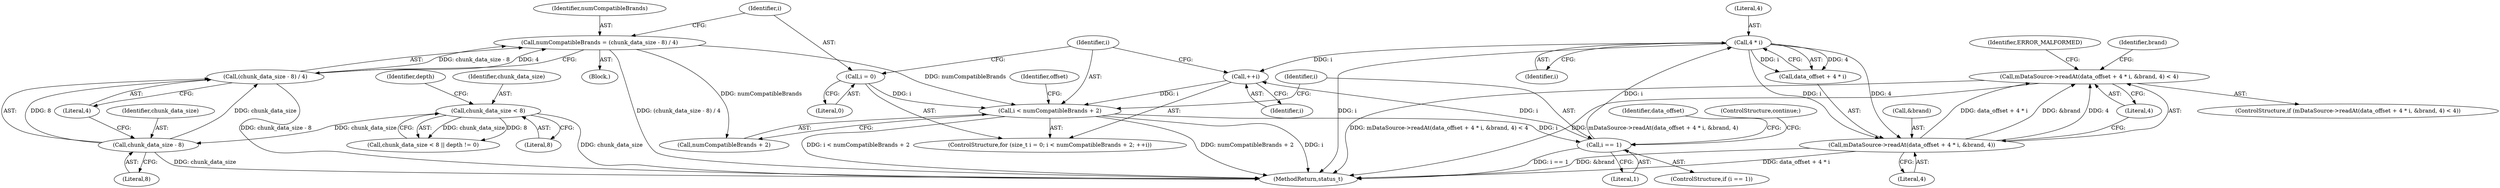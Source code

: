 digraph "0_Android_8a3a2f6ea7defe1a81bb32b3c9f3537f84749b9d@API" {
"1003859" [label="(Call,mDataSource->readAt(data_offset + 4 * i, &brand, 4) < 4)"];
"1003860" [label="(Call,mDataSource->readAt(data_offset + 4 * i, &brand, 4))"];
"1003863" [label="(Call,4 * i)"];
"1003852" [label="(Call,i == 1)"];
"1003843" [label="(Call,i < numCompatibleBrands + 2)"];
"1003840" [label="(Call,i = 0)"];
"1003848" [label="(Call,++i)"];
"1003831" [label="(Call,numCompatibleBrands = (chunk_data_size - 8) / 4)"];
"1003833" [label="(Call,(chunk_data_size - 8) / 4)"];
"1003834" [label="(Call,chunk_data_size - 8)"];
"1003814" [label="(Call,chunk_data_size < 8)"];
"1003818" [label="(Identifier,depth)"];
"1003854" [label="(Literal,1)"];
"1003836" [label="(Literal,8)"];
"1003845" [label="(Call,numCompatibleBrands + 2)"];
"1003833" [label="(Call,(chunk_data_size - 8) / 4)"];
"1003861" [label="(Call,data_offset + 4 * i)"];
"1003868" [label="(Literal,4)"];
"1003838" [label="(ControlStructure,for (size_t i = 0; i < numCompatibleBrands + 2; ++i))"];
"1003858" [label="(ControlStructure,if (mDataSource->readAt(data_offset + 4 * i, &brand, 4) < 4))"];
"1003853" [label="(Identifier,i)"];
"1003865" [label="(Identifier,i)"];
"1003835" [label="(Identifier,chunk_data_size)"];
"1003816" [label="(Literal,8)"];
"1003872" [label="(Identifier,ERROR_MALFORMED)"];
"1003874" [label="(Identifier,brand)"];
"1003866" [label="(Call,&brand)"];
"1003842" [label="(Literal,0)"];
"1003834" [label="(Call,chunk_data_size - 8)"];
"1003892" [label="(Identifier,offset)"];
"1003862" [label="(Identifier,data_offset)"];
"1003923" [label="(MethodReturn,status_t)"];
"1003814" [label="(Call,chunk_data_size < 8)"];
"1003840" [label="(Call,i = 0)"];
"1003831" [label="(Call,numCompatibleBrands = (chunk_data_size - 8) / 4)"];
"1003863" [label="(Call,4 * i)"];
"1003813" [label="(Call,chunk_data_size < 8 || depth != 0)"];
"1003843" [label="(Call,i < numCompatibleBrands + 2)"];
"1003864" [label="(Literal,4)"];
"1003849" [label="(Identifier,i)"];
"1003869" [label="(Literal,4)"];
"1003832" [label="(Identifier,numCompatibleBrands)"];
"1003851" [label="(ControlStructure,if (i == 1))"];
"1003848" [label="(Call,++i)"];
"1003860" [label="(Call,mDataSource->readAt(data_offset + 4 * i, &brand, 4))"];
"1003856" [label="(ControlStructure,continue;)"];
"1003811" [label="(Block,)"];
"1003815" [label="(Identifier,chunk_data_size)"];
"1003844" [label="(Identifier,i)"];
"1003859" [label="(Call,mDataSource->readAt(data_offset + 4 * i, &brand, 4) < 4)"];
"1003837" [label="(Literal,4)"];
"1003852" [label="(Call,i == 1)"];
"1003841" [label="(Identifier,i)"];
"1003859" -> "1003858"  [label="AST: "];
"1003859" -> "1003869"  [label="CFG: "];
"1003860" -> "1003859"  [label="AST: "];
"1003869" -> "1003859"  [label="AST: "];
"1003872" -> "1003859"  [label="CFG: "];
"1003874" -> "1003859"  [label="CFG: "];
"1003859" -> "1003923"  [label="DDG: mDataSource->readAt(data_offset + 4 * i, &brand, 4)"];
"1003859" -> "1003923"  [label="DDG: mDataSource->readAt(data_offset + 4 * i, &brand, 4) < 4"];
"1003860" -> "1003859"  [label="DDG: data_offset + 4 * i"];
"1003860" -> "1003859"  [label="DDG: &brand"];
"1003860" -> "1003859"  [label="DDG: 4"];
"1003860" -> "1003868"  [label="CFG: "];
"1003861" -> "1003860"  [label="AST: "];
"1003866" -> "1003860"  [label="AST: "];
"1003868" -> "1003860"  [label="AST: "];
"1003869" -> "1003860"  [label="CFG: "];
"1003860" -> "1003923"  [label="DDG: &brand"];
"1003860" -> "1003923"  [label="DDG: data_offset + 4 * i"];
"1003863" -> "1003860"  [label="DDG: 4"];
"1003863" -> "1003860"  [label="DDG: i"];
"1003863" -> "1003861"  [label="AST: "];
"1003863" -> "1003865"  [label="CFG: "];
"1003864" -> "1003863"  [label="AST: "];
"1003865" -> "1003863"  [label="AST: "];
"1003861" -> "1003863"  [label="CFG: "];
"1003863" -> "1003923"  [label="DDG: i"];
"1003863" -> "1003848"  [label="DDG: i"];
"1003863" -> "1003861"  [label="DDG: 4"];
"1003863" -> "1003861"  [label="DDG: i"];
"1003852" -> "1003863"  [label="DDG: i"];
"1003852" -> "1003851"  [label="AST: "];
"1003852" -> "1003854"  [label="CFG: "];
"1003853" -> "1003852"  [label="AST: "];
"1003854" -> "1003852"  [label="AST: "];
"1003856" -> "1003852"  [label="CFG: "];
"1003862" -> "1003852"  [label="CFG: "];
"1003852" -> "1003923"  [label="DDG: i == 1"];
"1003852" -> "1003848"  [label="DDG: i"];
"1003843" -> "1003852"  [label="DDG: i"];
"1003843" -> "1003838"  [label="AST: "];
"1003843" -> "1003845"  [label="CFG: "];
"1003844" -> "1003843"  [label="AST: "];
"1003845" -> "1003843"  [label="AST: "];
"1003853" -> "1003843"  [label="CFG: "];
"1003892" -> "1003843"  [label="CFG: "];
"1003843" -> "1003923"  [label="DDG: i"];
"1003843" -> "1003923"  [label="DDG: i < numCompatibleBrands + 2"];
"1003843" -> "1003923"  [label="DDG: numCompatibleBrands + 2"];
"1003840" -> "1003843"  [label="DDG: i"];
"1003848" -> "1003843"  [label="DDG: i"];
"1003831" -> "1003843"  [label="DDG: numCompatibleBrands"];
"1003840" -> "1003838"  [label="AST: "];
"1003840" -> "1003842"  [label="CFG: "];
"1003841" -> "1003840"  [label="AST: "];
"1003842" -> "1003840"  [label="AST: "];
"1003844" -> "1003840"  [label="CFG: "];
"1003848" -> "1003838"  [label="AST: "];
"1003848" -> "1003849"  [label="CFG: "];
"1003849" -> "1003848"  [label="AST: "];
"1003844" -> "1003848"  [label="CFG: "];
"1003831" -> "1003811"  [label="AST: "];
"1003831" -> "1003833"  [label="CFG: "];
"1003832" -> "1003831"  [label="AST: "];
"1003833" -> "1003831"  [label="AST: "];
"1003841" -> "1003831"  [label="CFG: "];
"1003831" -> "1003923"  [label="DDG: (chunk_data_size - 8) / 4"];
"1003833" -> "1003831"  [label="DDG: chunk_data_size - 8"];
"1003833" -> "1003831"  [label="DDG: 4"];
"1003831" -> "1003845"  [label="DDG: numCompatibleBrands"];
"1003833" -> "1003837"  [label="CFG: "];
"1003834" -> "1003833"  [label="AST: "];
"1003837" -> "1003833"  [label="AST: "];
"1003833" -> "1003923"  [label="DDG: chunk_data_size - 8"];
"1003834" -> "1003833"  [label="DDG: chunk_data_size"];
"1003834" -> "1003833"  [label="DDG: 8"];
"1003834" -> "1003836"  [label="CFG: "];
"1003835" -> "1003834"  [label="AST: "];
"1003836" -> "1003834"  [label="AST: "];
"1003837" -> "1003834"  [label="CFG: "];
"1003834" -> "1003923"  [label="DDG: chunk_data_size"];
"1003814" -> "1003834"  [label="DDG: chunk_data_size"];
"1003814" -> "1003813"  [label="AST: "];
"1003814" -> "1003816"  [label="CFG: "];
"1003815" -> "1003814"  [label="AST: "];
"1003816" -> "1003814"  [label="AST: "];
"1003818" -> "1003814"  [label="CFG: "];
"1003813" -> "1003814"  [label="CFG: "];
"1003814" -> "1003923"  [label="DDG: chunk_data_size"];
"1003814" -> "1003813"  [label="DDG: chunk_data_size"];
"1003814" -> "1003813"  [label="DDG: 8"];
}
